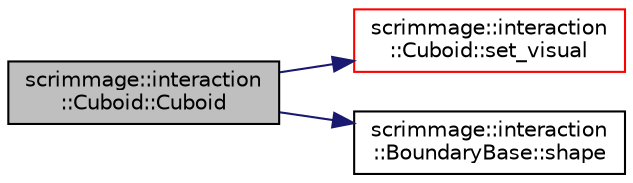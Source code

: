 digraph "scrimmage::interaction::Cuboid::Cuboid"
{
 // LATEX_PDF_SIZE
  edge [fontname="Helvetica",fontsize="10",labelfontname="Helvetica",labelfontsize="10"];
  node [fontname="Helvetica",fontsize="10",shape=record];
  rankdir="LR";
  Node1 [label="scrimmage::interaction\l::Cuboid::Cuboid",height=0.2,width=0.4,color="black", fillcolor="grey75", style="filled", fontcolor="black",tooltip=" "];
  Node1 -> Node2 [color="midnightblue",fontsize="10",style="solid",fontname="Helvetica"];
  Node2 [label="scrimmage::interaction\l::Cuboid::set_visual",height=0.2,width=0.4,color="red", fillcolor="white", style="filled",URL="$classscrimmage_1_1interaction_1_1Cuboid.html#ad223f8621b6f9a4a8ed4a136a6f2fa1b",tooltip=" "];
  Node1 -> Node4 [color="midnightblue",fontsize="10",style="solid",fontname="Helvetica"];
  Node4 [label="scrimmage::interaction\l::BoundaryBase::shape",height=0.2,width=0.4,color="black", fillcolor="white", style="filled",URL="$classscrimmage_1_1interaction_1_1BoundaryBase.html#a7c625caa01c1422982fd0d34289ee46e",tooltip=" "];
}
